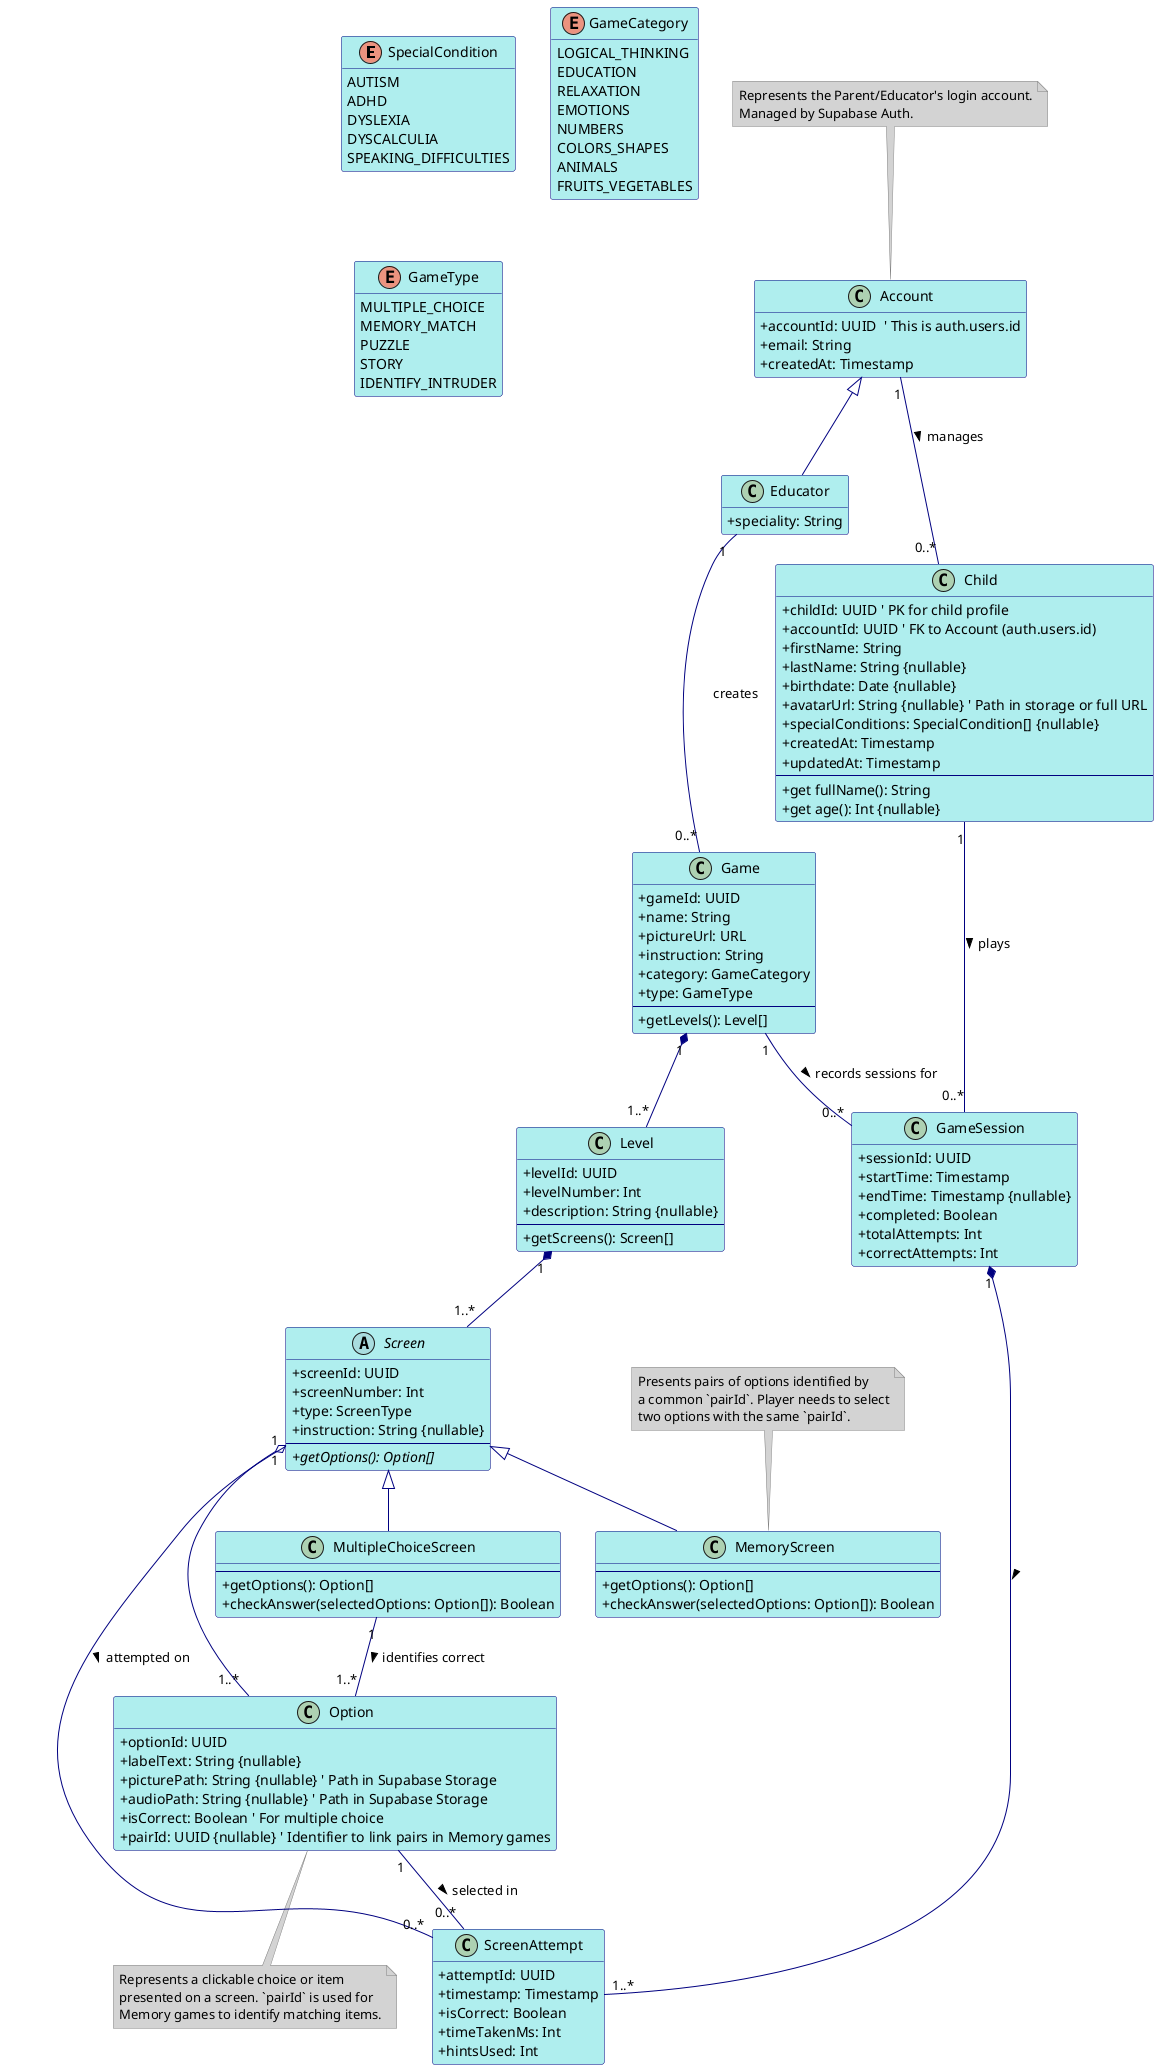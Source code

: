 @startuml

' Basic styling for clarity
skinparam classAttributeIconSize 0
hide empty members
skinparam shadowing false
skinparam defaultFontName Segoe UI
skinparam class {
    BackgroundColor PaleTurquoise
    ArrowColor Navy
    BorderColor Navy
}
skinparam enum {
    BackgroundColor LightYellow
    ArrowColor Olive
    BorderColor Olive
}
skinparam abstract {
    BackgroundColor LightGray
}
skinparam note {
    BackgroundColor LightGrey
    BorderColor Grey
}

' --- Enumerations ---

enum SpecialCondition {
  AUTISM
  ADHD
  DYSLEXIA
  DYSCALCULIA
  SPEAKING_DIFFICULTIES
}

enum GameCategory {
  LOGICAL_THINKING
  EDUCATION
  RELAXATION
  EMOTIONS
  NUMBERS
  COLORS_SHAPES
  ANIMALS
  FRUITS_VEGETABLES
}

enum GameType {
  MULTIPLE_CHOICE
  MEMORY_MATCH
  PUZZLE
  STORY
  IDENTIFY_INTRUDER
}

' --- User Hierarchy ---

class Educator extends Account {
  + speciality: String
}

class Account {
  + accountId: UUID  ' This is auth.users.id
  + email: String
  ' password handled by Supabase Auth
  + createdAt: Timestamp
}
note top of Account : Represents the Parent/Educator's login account.\nManaged by Supabase Auth.

class Child {
  + childId: UUID ' PK for child profile
  + accountId: UUID ' FK to Account (auth.users.id)
  + firstName: String
  + lastName: String {nullable}
  + birthdate: Date {nullable}
  + avatarUrl: String {nullable} ' Path in storage or full URL
  + specialConditions: SpecialCondition[] {nullable}
  + createdAt: Timestamp
  + updatedAt: Timestamp
  --
  + get fullName(): String
  + get age(): Int {nullable}
}


' --- Game Structure ---

class Game {
  + gameId: UUID
  + name: String
  + pictureUrl: URL
  + instruction: String
  + category: GameCategory
  + type: GameType
  --
  + getLevels(): Level[]
}

class Level {
  + levelId: UUID
  + levelNumber: Int
  + description: String {nullable}
  --
  + getScreens(): Screen[]
}

abstract class Screen {
  + screenId: UUID
  + screenNumber: Int
  + type: ScreenType
  + instruction: String {nullable}
  --
  + {abstract} getOptions(): Option[]
}

class MultipleChoiceScreen extends Screen {
  --
  + getOptions(): Option[]
  + checkAnswer(selectedOptions: Option[]): Boolean
}

class MemoryScreen extends Screen {
  --
  + getOptions(): Option[]
  + checkAnswer(selectedOptions: Option[]): Boolean
}
note top of MemoryScreen
  Presents pairs of options identified by
  a common `pairId`. Player needs to select
  two options with the same `pairId`.
end note

class Option {
  + optionId: UUID
  + labelText: String {nullable}
  + picturePath: String {nullable} ' Path in Supabase Storage
  + audioPath: String {nullable} ' Path in Supabase Storage
  + isCorrect: Boolean ' For multiple choice
  + pairId: UUID {nullable} ' Identifier to link pairs in Memory games
}
note bottom of Option
  Represents a clickable choice or item
  presented on a screen. `pairId` is used for
  Memory games to identify matching items.
end note

' --- Progress Tracking ---

class GameSession {
  + sessionId: UUID
  + startTime: Timestamp
  + endTime: Timestamp {nullable}
  + completed: Boolean
  + totalAttempts: Int
  + correctAttempts: Int
}

class ScreenAttempt {
  + attemptId: UUID
  + timestamp: Timestamp
  + isCorrect: Boolean
  + timeTakenMs: Int
  + hintsUsed: Int
}


' --- Relationships ---
Account "1" -- "0..*" Child : manages >
Educator "1" -- "0..*" Game : creates

' Game Structure Relationships
Game "1" *-- "1..*" Level
Level "1" *-- "1..*" Screen
Screen "1" o-- "1..*" Option

MultipleChoiceScreen "1" -- "1..*" Option : identifies correct >

' Progress Tracking Relationships
Child "1" -- "0..*" GameSession : plays >
Game "1" -- "0..*" GameSession : records sessions for >
GameSession "1" *-- "1..*" ScreenAttempt : >
Screen "1" -- "0..*" ScreenAttempt : attempted on >
Option "1" -- "0..*" ScreenAttempt : selected in >

@enduml